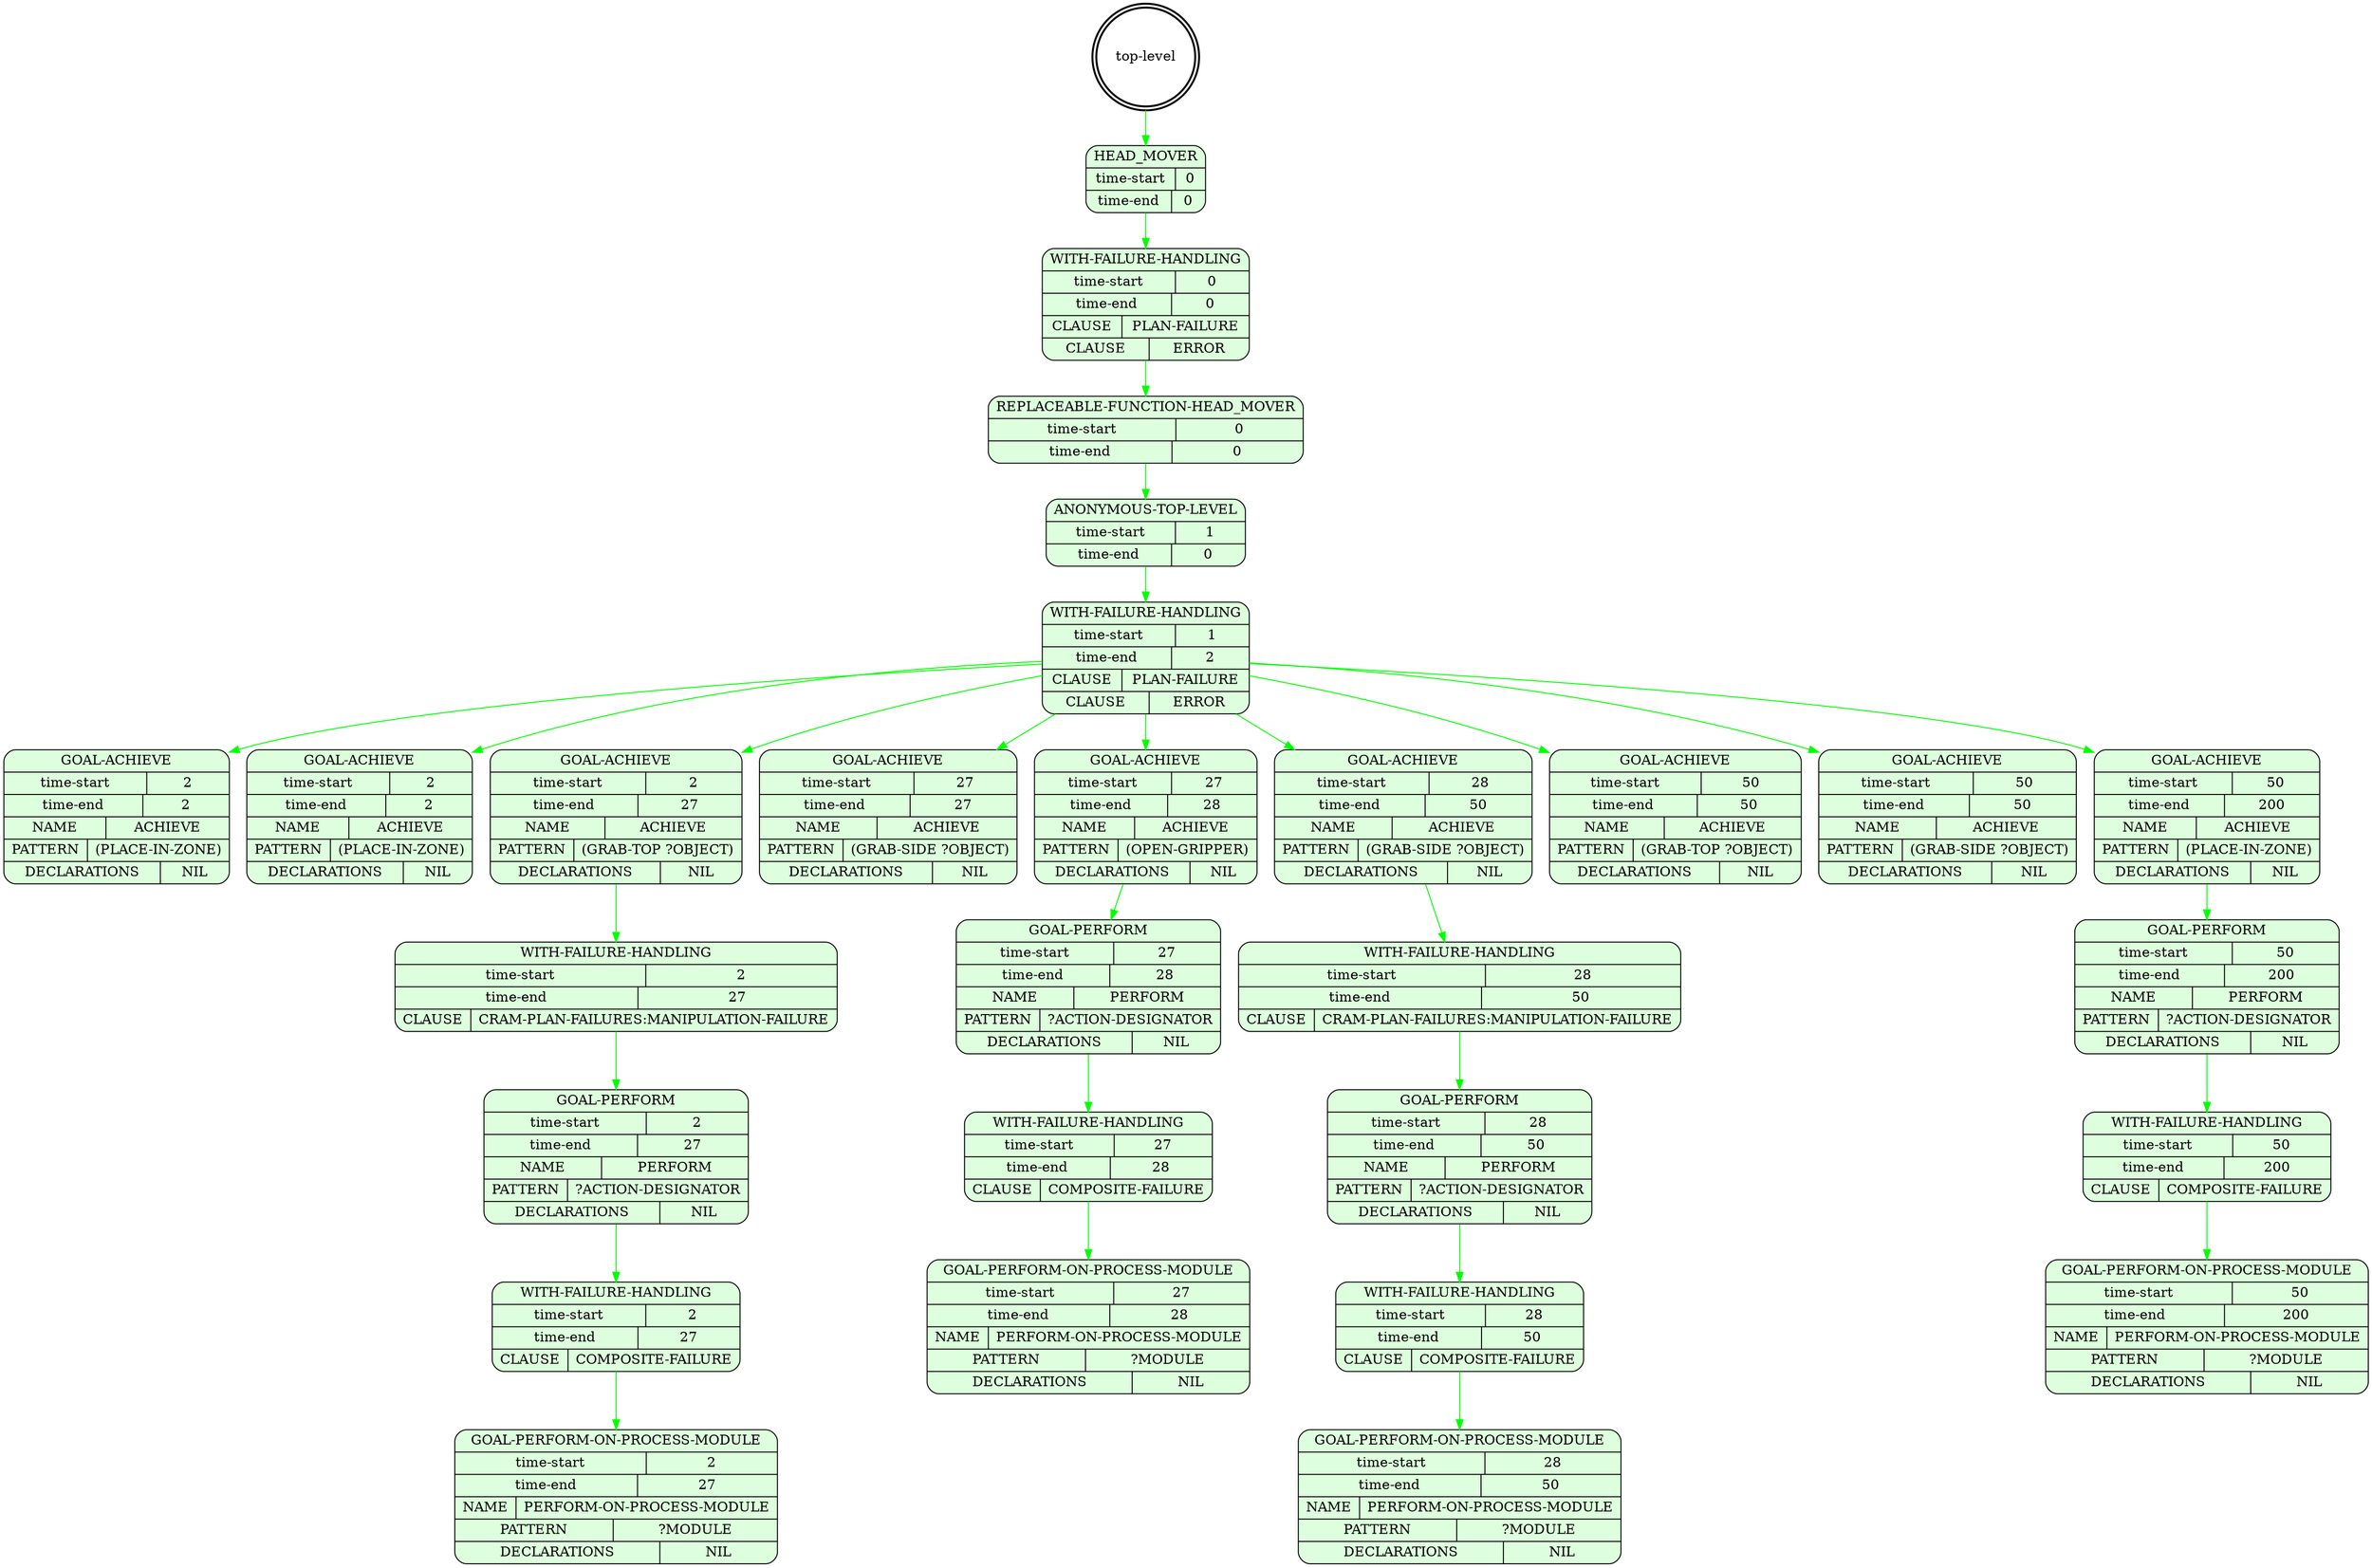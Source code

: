 digraph plangraph_Q9Ydiz9OJ9naa9lU {
  node_mNFvuF4O9WAHt0np [shape=doublecircle, style=bold, label="top-level"];

  node_Rnce0YLeuAyC2ERc [shape=Mrecord, style=filled, fillcolor="#ddffdd", label="{HEAD_MOVER|{time-start | 0}|{time-end | 0}}"];
  edge [color="green", label=""];
  node_mNFvuF4O9WAHt0np -> node_Rnce0YLeuAyC2ERc;

  node_Oq4CrphDjYfkYR68 [shape=Mrecord, style=filled, fillcolor="#ddffdd", label="{WITH-FAILURE-HANDLING|{time-start | 0}|{time-end | 0}|{CLAUSE | PLAN-FAILURE}|{CLAUSE | ERROR}}"];
  edge [color="green", label=""];
  node_Rnce0YLeuAyC2ERc -> node_Oq4CrphDjYfkYR68;

  node_Y3ft9smpIz2E6n7b [shape=Mrecord, style=filled, fillcolor="#ddffdd", label="{REPLACEABLE-FUNCTION-HEAD_MOVER|{time-start | 0}|{time-end | 0}}"];
  edge [color="green", label=""];
  node_Oq4CrphDjYfkYR68 -> node_Y3ft9smpIz2E6n7b;

  node_lHcNtcX6UFoqr8PJ [shape=Mrecord, style=filled, fillcolor="#ddffdd", label="{ANONYMOUS-TOP-LEVEL|{time-start | 1}|{time-end | 0}}"];
  edge [color="green", label=""];
  node_Y3ft9smpIz2E6n7b -> node_lHcNtcX6UFoqr8PJ;

  node_cupnjq2R9KaETewu [shape=Mrecord, style=filled, fillcolor="#ddffdd", label="{WITH-FAILURE-HANDLING|{time-start | 1}|{time-end | 2}|{CLAUSE | PLAN-FAILURE}|{CLAUSE | ERROR}}"];
  edge [color="green", label=""];
  node_lHcNtcX6UFoqr8PJ -> node_cupnjq2R9KaETewu;

  node_0Blr0zlHB1ANQY1I [shape=Mrecord, style=filled, fillcolor="#ddffdd", label="{GOAL-ACHIEVE|{time-start | 2}|{time-end | 2}|{NAME | ACHIEVE}|{PATTERN | (PLACE-IN-ZONE)}|{DECLARATIONS | NIL}}"];
  edge [color="green", label=""];
  node_cupnjq2R9KaETewu -> node_0Blr0zlHB1ANQY1I;

  node_VUBTOQS3nzNR6p7q [shape=Mrecord, style=filled, fillcolor="#ddffdd", label="{GOAL-ACHIEVE|{time-start | 2}|{time-end | 2}|{NAME | ACHIEVE}|{PATTERN | (PLACE-IN-ZONE)}|{DECLARATIONS | NIL}}"];
  edge [color="green", label=""];
  node_cupnjq2R9KaETewu -> node_VUBTOQS3nzNR6p7q;

  node_RAsgXOYqmNKzAmbI [shape=Mrecord, style=filled, fillcolor="#ddffdd", label="{GOAL-ACHIEVE|{time-start | 2}|{time-end | 27}|{NAME | ACHIEVE}|{PATTERN | (GRAB-TOP ?OBJECT)}|{DECLARATIONS | NIL}}"];
  edge [color="green", label=""];
  node_cupnjq2R9KaETewu -> node_RAsgXOYqmNKzAmbI;

  node_6kywWfGWx6la5jxZ [shape=Mrecord, style=filled, fillcolor="#ddffdd", label="{WITH-FAILURE-HANDLING|{time-start | 2}|{time-end | 27}|{CLAUSE | CRAM-PLAN-FAILURES:MANIPULATION-FAILURE}}"];
  edge [color="green", label=""];
  node_RAsgXOYqmNKzAmbI -> node_6kywWfGWx6la5jxZ;

  node_CP62IJKZs87A50ql [shape=Mrecord, style=filled, fillcolor="#ddffdd", label="{GOAL-PERFORM|{time-start | 2}|{time-end | 27}|{NAME | PERFORM}|{PATTERN | ?ACTION-DESIGNATOR}|{DECLARATIONS | NIL}}"];
  edge [color="green", label=""];
  node_6kywWfGWx6la5jxZ -> node_CP62IJKZs87A50ql;

  node_eJpuItC0L9UepBKe [shape=Mrecord, style=filled, fillcolor="#ddffdd", label="{WITH-FAILURE-HANDLING|{time-start | 2}|{time-end | 27}|{CLAUSE | COMPOSITE-FAILURE}}"];
  edge [color="green", label=""];
  node_CP62IJKZs87A50ql -> node_eJpuItC0L9UepBKe;

  node_i86He7KLKVNfxxNz [shape=Mrecord, style=filled, fillcolor="#ddffdd", label="{GOAL-PERFORM-ON-PROCESS-MODULE|{time-start | 2}|{time-end | 27}|{NAME | PERFORM-ON-PROCESS-MODULE}|{PATTERN | ?MODULE}|{DECLARATIONS | NIL}}"];
  edge [color="green", label=""];
  node_eJpuItC0L9UepBKe -> node_i86He7KLKVNfxxNz;

  node_Q5VcfolJCIasRpqb [shape=Mrecord, style=filled, fillcolor="#ddffdd", label="{GOAL-ACHIEVE|{time-start | 27}|{time-end | 27}|{NAME | ACHIEVE}|{PATTERN | (GRAB-SIDE ?OBJECT)}|{DECLARATIONS | NIL}}"];
  edge [color="green", label=""];
  node_cupnjq2R9KaETewu -> node_Q5VcfolJCIasRpqb;

  node_gtwxp4z3jb3npZkX [shape=Mrecord, style=filled, fillcolor="#ddffdd", label="{GOAL-ACHIEVE|{time-start | 27}|{time-end | 28}|{NAME | ACHIEVE}|{PATTERN | (OPEN-GRIPPER)}|{DECLARATIONS | NIL}}"];
  edge [color="green", label=""];
  node_cupnjq2R9KaETewu -> node_gtwxp4z3jb3npZkX;

  node_ULOcbjgHKOFBDWjX [shape=Mrecord, style=filled, fillcolor="#ddffdd", label="{GOAL-PERFORM|{time-start | 27}|{time-end | 28}|{NAME | PERFORM}|{PATTERN | ?ACTION-DESIGNATOR}|{DECLARATIONS | NIL}}"];
  edge [color="green", label=""];
  node_gtwxp4z3jb3npZkX -> node_ULOcbjgHKOFBDWjX;

  node_C2ddysNccStw3Ud7 [shape=Mrecord, style=filled, fillcolor="#ddffdd", label="{WITH-FAILURE-HANDLING|{time-start | 27}|{time-end | 28}|{CLAUSE | COMPOSITE-FAILURE}}"];
  edge [color="green", label=""];
  node_ULOcbjgHKOFBDWjX -> node_C2ddysNccStw3Ud7;

  node_aXh5oBz76TI5MOEF [shape=Mrecord, style=filled, fillcolor="#ddffdd", label="{GOAL-PERFORM-ON-PROCESS-MODULE|{time-start | 27}|{time-end | 28}|{NAME | PERFORM-ON-PROCESS-MODULE}|{PATTERN | ?MODULE}|{DECLARATIONS | NIL}}"];
  edge [color="green", label=""];
  node_C2ddysNccStw3Ud7 -> node_aXh5oBz76TI5MOEF;

  node_ODYDCfn8uMjKCcwS [shape=Mrecord, style=filled, fillcolor="#ddffdd", label="{GOAL-ACHIEVE|{time-start | 28}|{time-end | 50}|{NAME | ACHIEVE}|{PATTERN | (GRAB-SIDE ?OBJECT)}|{DECLARATIONS | NIL}}"];
  edge [color="green", label=""];
  node_cupnjq2R9KaETewu -> node_ODYDCfn8uMjKCcwS;

  node_ynJZ2bnLAz2GPSCT [shape=Mrecord, style=filled, fillcolor="#ddffdd", label="{WITH-FAILURE-HANDLING|{time-start | 28}|{time-end | 50}|{CLAUSE | CRAM-PLAN-FAILURES:MANIPULATION-FAILURE}}"];
  edge [color="green", label=""];
  node_ODYDCfn8uMjKCcwS -> node_ynJZ2bnLAz2GPSCT;

  node_yaOkLKoY0TIJwmfm [shape=Mrecord, style=filled, fillcolor="#ddffdd", label="{GOAL-PERFORM|{time-start | 28}|{time-end | 50}|{NAME | PERFORM}|{PATTERN | ?ACTION-DESIGNATOR}|{DECLARATIONS | NIL}}"];
  edge [color="green", label=""];
  node_ynJZ2bnLAz2GPSCT -> node_yaOkLKoY0TIJwmfm;

  node_NUd3NiSIGn9GScaS [shape=Mrecord, style=filled, fillcolor="#ddffdd", label="{WITH-FAILURE-HANDLING|{time-start | 28}|{time-end | 50}|{CLAUSE | COMPOSITE-FAILURE}}"];
  edge [color="green", label=""];
  node_yaOkLKoY0TIJwmfm -> node_NUd3NiSIGn9GScaS;

  node_jeMhvkhfgDQENtq5 [shape=Mrecord, style=filled, fillcolor="#ddffdd", label="{GOAL-PERFORM-ON-PROCESS-MODULE|{time-start | 28}|{time-end | 50}|{NAME | PERFORM-ON-PROCESS-MODULE}|{PATTERN | ?MODULE}|{DECLARATIONS | NIL}}"];
  edge [color="green", label=""];
  node_NUd3NiSIGn9GScaS -> node_jeMhvkhfgDQENtq5;

  node_YQ5X91Owwa5rl9wk [shape=Mrecord, style=filled, fillcolor="#ddffdd", label="{GOAL-ACHIEVE|{time-start | 50}|{time-end | 50}|{NAME | ACHIEVE}|{PATTERN | (GRAB-TOP ?OBJECT)}|{DECLARATIONS | NIL}}"];
  edge [color="green", label=""];
  node_cupnjq2R9KaETewu -> node_YQ5X91Owwa5rl9wk;

  node_dskzjzuaBQhdQoLx [shape=Mrecord, style=filled, fillcolor="#ddffdd", label="{GOAL-ACHIEVE|{time-start | 50}|{time-end | 50}|{NAME | ACHIEVE}|{PATTERN | (GRAB-SIDE ?OBJECT)}|{DECLARATIONS | NIL}}"];
  edge [color="green", label=""];
  node_cupnjq2R9KaETewu -> node_dskzjzuaBQhdQoLx;

  node_E9gQ0cMz32kuBgeq [shape=Mrecord, style=filled, fillcolor="#ddffdd", label="{GOAL-ACHIEVE|{time-start | 50}|{time-end | 200}|{NAME | ACHIEVE}|{PATTERN | (PLACE-IN-ZONE)}|{DECLARATIONS | NIL}}"];
  edge [color="green", label=""];
  node_cupnjq2R9KaETewu -> node_E9gQ0cMz32kuBgeq;

  node_krCzbRNb3QQ5IMYj [shape=Mrecord, style=filled, fillcolor="#ddffdd", label="{GOAL-PERFORM|{time-start | 50}|{time-end | 200}|{NAME | PERFORM}|{PATTERN | ?ACTION-DESIGNATOR}|{DECLARATIONS | NIL}}"];
  edge [color="green", label=""];
  node_E9gQ0cMz32kuBgeq -> node_krCzbRNb3QQ5IMYj;

  node_WLpJrskzPonj1isC [shape=Mrecord, style=filled, fillcolor="#ddffdd", label="{WITH-FAILURE-HANDLING|{time-start | 50}|{time-end | 200}|{CLAUSE | COMPOSITE-FAILURE}}"];
  edge [color="green", label=""];
  node_krCzbRNb3QQ5IMYj -> node_WLpJrskzPonj1isC;

  node_NlzgYEDWgAPiTARr [shape=Mrecord, style=filled, fillcolor="#ddffdd", label="{GOAL-PERFORM-ON-PROCESS-MODULE|{time-start | 50}|{time-end | 200}|{NAME | PERFORM-ON-PROCESS-MODULE}|{PATTERN | ?MODULE}|{DECLARATIONS | NIL}}"];
  edge [color="green", label=""];
  node_WLpJrskzPonj1isC -> node_NlzgYEDWgAPiTARr;
}
